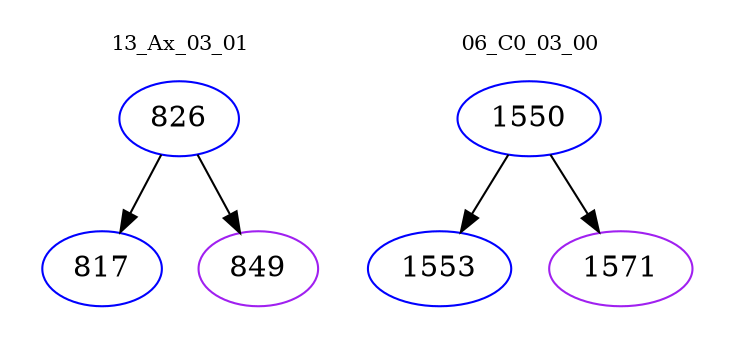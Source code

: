 digraph{
subgraph cluster_0 {
color = white
label = "13_Ax_03_01";
fontsize=10;
T0_826 [label="826", color="blue"]
T0_826 -> T0_817 [color="black"]
T0_817 [label="817", color="blue"]
T0_826 -> T0_849 [color="black"]
T0_849 [label="849", color="purple"]
}
subgraph cluster_1 {
color = white
label = "06_C0_03_00";
fontsize=10;
T1_1550 [label="1550", color="blue"]
T1_1550 -> T1_1553 [color="black"]
T1_1553 [label="1553", color="blue"]
T1_1550 -> T1_1571 [color="black"]
T1_1571 [label="1571", color="purple"]
}
}
